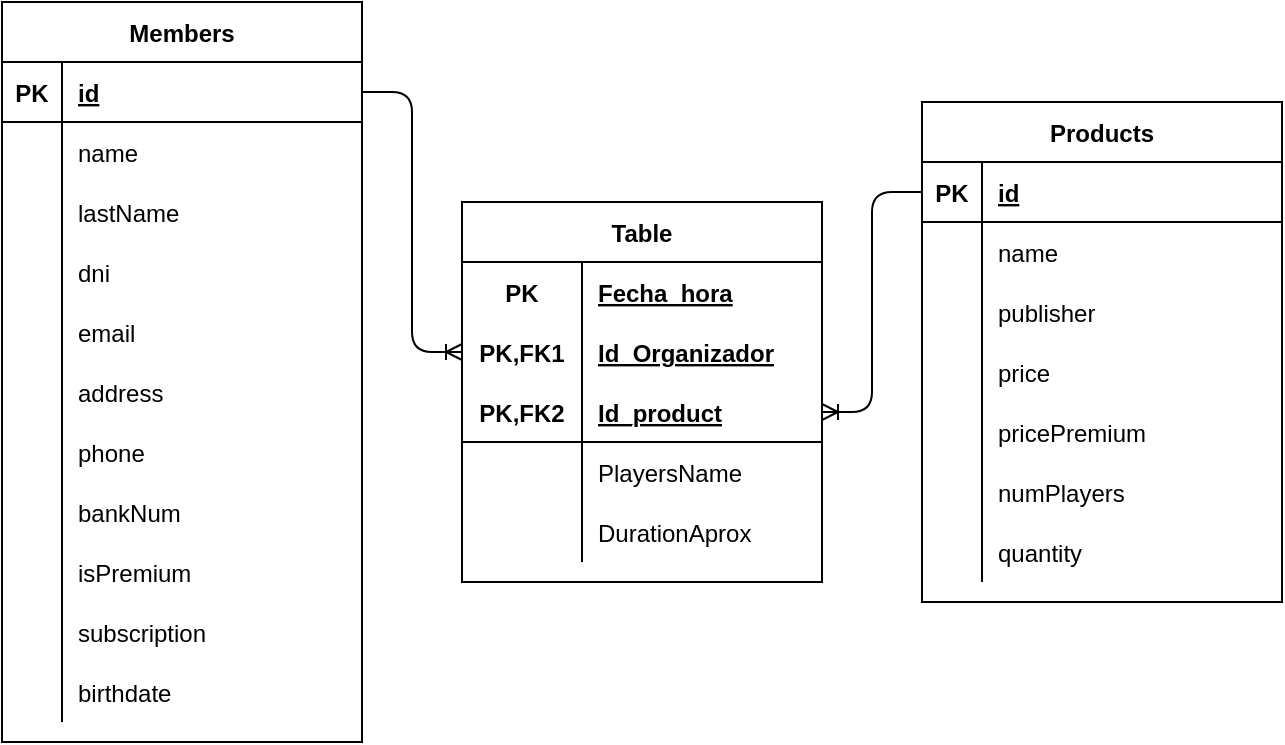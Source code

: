 <mxfile version="14.4.3" type="device"><diagram id="movliU8lVZD4vKm3XfLz" name="Página-1"><mxGraphModel dx="1422" dy="822" grid="1" gridSize="10" guides="1" tooltips="1" connect="1" arrows="1" fold="1" page="1" pageScale="1" pageWidth="827" pageHeight="1169" math="0" shadow="0"><root><mxCell id="0"/><mxCell id="1" parent="0"/><mxCell id="so0t14V8ChvN9asZdKyy-1" value="Members" style="shape=table;startSize=30;container=1;collapsible=1;childLayout=tableLayout;fixedRows=1;rowLines=0;fontStyle=1;align=center;resizeLast=1;" vertex="1" parent="1"><mxGeometry x="80" y="140" width="180" height="370" as="geometry"/></mxCell><mxCell id="so0t14V8ChvN9asZdKyy-2" value="" style="shape=partialRectangle;collapsible=0;dropTarget=0;pointerEvents=0;fillColor=none;top=0;left=0;bottom=1;right=0;points=[[0,0.5],[1,0.5]];portConstraint=eastwest;" vertex="1" parent="so0t14V8ChvN9asZdKyy-1"><mxGeometry y="30" width="180" height="30" as="geometry"/></mxCell><mxCell id="so0t14V8ChvN9asZdKyy-3" value="PK" style="shape=partialRectangle;connectable=0;fillColor=none;top=0;left=0;bottom=0;right=0;fontStyle=1;overflow=hidden;" vertex="1" parent="so0t14V8ChvN9asZdKyy-2"><mxGeometry width="30" height="30" as="geometry"/></mxCell><mxCell id="so0t14V8ChvN9asZdKyy-4" value="id" style="shape=partialRectangle;connectable=0;fillColor=none;top=0;left=0;bottom=0;right=0;align=left;spacingLeft=6;fontStyle=5;overflow=hidden;" vertex="1" parent="so0t14V8ChvN9asZdKyy-2"><mxGeometry x="30" width="150" height="30" as="geometry"/></mxCell><mxCell id="so0t14V8ChvN9asZdKyy-5" value="" style="shape=partialRectangle;collapsible=0;dropTarget=0;pointerEvents=0;fillColor=none;top=0;left=0;bottom=0;right=0;points=[[0,0.5],[1,0.5]];portConstraint=eastwest;" vertex="1" parent="so0t14V8ChvN9asZdKyy-1"><mxGeometry y="60" width="180" height="30" as="geometry"/></mxCell><mxCell id="so0t14V8ChvN9asZdKyy-6" value="" style="shape=partialRectangle;connectable=0;fillColor=none;top=0;left=0;bottom=0;right=0;editable=1;overflow=hidden;" vertex="1" parent="so0t14V8ChvN9asZdKyy-5"><mxGeometry width="30" height="30" as="geometry"/></mxCell><mxCell id="so0t14V8ChvN9asZdKyy-7" value="name" style="shape=partialRectangle;connectable=0;fillColor=none;top=0;left=0;bottom=0;right=0;align=left;spacingLeft=6;overflow=hidden;" vertex="1" parent="so0t14V8ChvN9asZdKyy-5"><mxGeometry x="30" width="150" height="30" as="geometry"/></mxCell><mxCell id="so0t14V8ChvN9asZdKyy-8" value="" style="shape=partialRectangle;collapsible=0;dropTarget=0;pointerEvents=0;fillColor=none;top=0;left=0;bottom=0;right=0;points=[[0,0.5],[1,0.5]];portConstraint=eastwest;" vertex="1" parent="so0t14V8ChvN9asZdKyy-1"><mxGeometry y="90" width="180" height="30" as="geometry"/></mxCell><mxCell id="so0t14V8ChvN9asZdKyy-9" value="" style="shape=partialRectangle;connectable=0;fillColor=none;top=0;left=0;bottom=0;right=0;editable=1;overflow=hidden;" vertex="1" parent="so0t14V8ChvN9asZdKyy-8"><mxGeometry width="30" height="30" as="geometry"/></mxCell><mxCell id="so0t14V8ChvN9asZdKyy-10" value="lastName" style="shape=partialRectangle;connectable=0;fillColor=none;top=0;left=0;bottom=0;right=0;align=left;spacingLeft=6;overflow=hidden;" vertex="1" parent="so0t14V8ChvN9asZdKyy-8"><mxGeometry x="30" width="150" height="30" as="geometry"/></mxCell><mxCell id="so0t14V8ChvN9asZdKyy-11" value="" style="shape=partialRectangle;collapsible=0;dropTarget=0;pointerEvents=0;fillColor=none;top=0;left=0;bottom=0;right=0;points=[[0,0.5],[1,0.5]];portConstraint=eastwest;" vertex="1" parent="so0t14V8ChvN9asZdKyy-1"><mxGeometry y="120" width="180" height="30" as="geometry"/></mxCell><mxCell id="so0t14V8ChvN9asZdKyy-12" value="" style="shape=partialRectangle;connectable=0;fillColor=none;top=0;left=0;bottom=0;right=0;editable=1;overflow=hidden;" vertex="1" parent="so0t14V8ChvN9asZdKyy-11"><mxGeometry width="30" height="30" as="geometry"/></mxCell><mxCell id="so0t14V8ChvN9asZdKyy-13" value="dni" style="shape=partialRectangle;connectable=0;fillColor=none;top=0;left=0;bottom=0;right=0;align=left;spacingLeft=6;overflow=hidden;" vertex="1" parent="so0t14V8ChvN9asZdKyy-11"><mxGeometry x="30" width="150" height="30" as="geometry"/></mxCell><mxCell id="so0t14V8ChvN9asZdKyy-39" style="shape=partialRectangle;collapsible=0;dropTarget=0;pointerEvents=0;fillColor=none;top=0;left=0;bottom=0;right=0;points=[[0,0.5],[1,0.5]];portConstraint=eastwest;" vertex="1" parent="so0t14V8ChvN9asZdKyy-1"><mxGeometry y="150" width="180" height="30" as="geometry"/></mxCell><mxCell id="so0t14V8ChvN9asZdKyy-40" style="shape=partialRectangle;connectable=0;fillColor=none;top=0;left=0;bottom=0;right=0;editable=1;overflow=hidden;" vertex="1" parent="so0t14V8ChvN9asZdKyy-39"><mxGeometry width="30" height="30" as="geometry"/></mxCell><mxCell id="so0t14V8ChvN9asZdKyy-41" value="email" style="shape=partialRectangle;connectable=0;fillColor=none;top=0;left=0;bottom=0;right=0;align=left;spacingLeft=6;overflow=hidden;" vertex="1" parent="so0t14V8ChvN9asZdKyy-39"><mxGeometry x="30" width="150" height="30" as="geometry"/></mxCell><mxCell id="so0t14V8ChvN9asZdKyy-42" style="shape=partialRectangle;collapsible=0;dropTarget=0;pointerEvents=0;fillColor=none;top=0;left=0;bottom=0;right=0;points=[[0,0.5],[1,0.5]];portConstraint=eastwest;" vertex="1" parent="so0t14V8ChvN9asZdKyy-1"><mxGeometry y="180" width="180" height="30" as="geometry"/></mxCell><mxCell id="so0t14V8ChvN9asZdKyy-43" style="shape=partialRectangle;connectable=0;fillColor=none;top=0;left=0;bottom=0;right=0;editable=1;overflow=hidden;" vertex="1" parent="so0t14V8ChvN9asZdKyy-42"><mxGeometry width="30" height="30" as="geometry"/></mxCell><mxCell id="so0t14V8ChvN9asZdKyy-44" value="address" style="shape=partialRectangle;connectable=0;fillColor=none;top=0;left=0;bottom=0;right=0;align=left;spacingLeft=6;overflow=hidden;" vertex="1" parent="so0t14V8ChvN9asZdKyy-42"><mxGeometry x="30" width="150" height="30" as="geometry"/></mxCell><mxCell id="so0t14V8ChvN9asZdKyy-45" style="shape=partialRectangle;collapsible=0;dropTarget=0;pointerEvents=0;fillColor=none;top=0;left=0;bottom=0;right=0;points=[[0,0.5],[1,0.5]];portConstraint=eastwest;" vertex="1" parent="so0t14V8ChvN9asZdKyy-1"><mxGeometry y="210" width="180" height="30" as="geometry"/></mxCell><mxCell id="so0t14V8ChvN9asZdKyy-46" style="shape=partialRectangle;connectable=0;fillColor=none;top=0;left=0;bottom=0;right=0;editable=1;overflow=hidden;" vertex="1" parent="so0t14V8ChvN9asZdKyy-45"><mxGeometry width="30" height="30" as="geometry"/></mxCell><mxCell id="so0t14V8ChvN9asZdKyy-47" value="phone" style="shape=partialRectangle;connectable=0;fillColor=none;top=0;left=0;bottom=0;right=0;align=left;spacingLeft=6;overflow=hidden;" vertex="1" parent="so0t14V8ChvN9asZdKyy-45"><mxGeometry x="30" width="150" height="30" as="geometry"/></mxCell><mxCell id="so0t14V8ChvN9asZdKyy-48" style="shape=partialRectangle;collapsible=0;dropTarget=0;pointerEvents=0;fillColor=none;top=0;left=0;bottom=0;right=0;points=[[0,0.5],[1,0.5]];portConstraint=eastwest;" vertex="1" parent="so0t14V8ChvN9asZdKyy-1"><mxGeometry y="240" width="180" height="30" as="geometry"/></mxCell><mxCell id="so0t14V8ChvN9asZdKyy-49" style="shape=partialRectangle;connectable=0;fillColor=none;top=0;left=0;bottom=0;right=0;editable=1;overflow=hidden;" vertex="1" parent="so0t14V8ChvN9asZdKyy-48"><mxGeometry width="30" height="30" as="geometry"/></mxCell><mxCell id="so0t14V8ChvN9asZdKyy-50" value="bankNum" style="shape=partialRectangle;connectable=0;fillColor=none;top=0;left=0;bottom=0;right=0;align=left;spacingLeft=6;overflow=hidden;" vertex="1" parent="so0t14V8ChvN9asZdKyy-48"><mxGeometry x="30" width="150" height="30" as="geometry"/></mxCell><mxCell id="so0t14V8ChvN9asZdKyy-51" style="shape=partialRectangle;collapsible=0;dropTarget=0;pointerEvents=0;fillColor=none;top=0;left=0;bottom=0;right=0;points=[[0,0.5],[1,0.5]];portConstraint=eastwest;" vertex="1" parent="so0t14V8ChvN9asZdKyy-1"><mxGeometry y="270" width="180" height="30" as="geometry"/></mxCell><mxCell id="so0t14V8ChvN9asZdKyy-52" style="shape=partialRectangle;connectable=0;fillColor=none;top=0;left=0;bottom=0;right=0;editable=1;overflow=hidden;" vertex="1" parent="so0t14V8ChvN9asZdKyy-51"><mxGeometry width="30" height="30" as="geometry"/></mxCell><mxCell id="so0t14V8ChvN9asZdKyy-53" value="isPremium" style="shape=partialRectangle;connectable=0;fillColor=none;top=0;left=0;bottom=0;right=0;align=left;spacingLeft=6;overflow=hidden;" vertex="1" parent="so0t14V8ChvN9asZdKyy-51"><mxGeometry x="30" width="150" height="30" as="geometry"/></mxCell><mxCell id="so0t14V8ChvN9asZdKyy-54" style="shape=partialRectangle;collapsible=0;dropTarget=0;pointerEvents=0;fillColor=none;top=0;left=0;bottom=0;right=0;points=[[0,0.5],[1,0.5]];portConstraint=eastwest;" vertex="1" parent="so0t14V8ChvN9asZdKyy-1"><mxGeometry y="300" width="180" height="30" as="geometry"/></mxCell><mxCell id="so0t14V8ChvN9asZdKyy-55" style="shape=partialRectangle;connectable=0;fillColor=none;top=0;left=0;bottom=0;right=0;editable=1;overflow=hidden;" vertex="1" parent="so0t14V8ChvN9asZdKyy-54"><mxGeometry width="30" height="30" as="geometry"/></mxCell><mxCell id="so0t14V8ChvN9asZdKyy-56" value="subscription" style="shape=partialRectangle;connectable=0;fillColor=none;top=0;left=0;bottom=0;right=0;align=left;spacingLeft=6;overflow=hidden;" vertex="1" parent="so0t14V8ChvN9asZdKyy-54"><mxGeometry x="30" width="150" height="30" as="geometry"/></mxCell><mxCell id="so0t14V8ChvN9asZdKyy-57" style="shape=partialRectangle;collapsible=0;dropTarget=0;pointerEvents=0;fillColor=none;top=0;left=0;bottom=0;right=0;points=[[0,0.5],[1,0.5]];portConstraint=eastwest;" vertex="1" parent="so0t14V8ChvN9asZdKyy-1"><mxGeometry y="330" width="180" height="30" as="geometry"/></mxCell><mxCell id="so0t14V8ChvN9asZdKyy-58" style="shape=partialRectangle;connectable=0;fillColor=none;top=0;left=0;bottom=0;right=0;editable=1;overflow=hidden;" vertex="1" parent="so0t14V8ChvN9asZdKyy-57"><mxGeometry width="30" height="30" as="geometry"/></mxCell><mxCell id="so0t14V8ChvN9asZdKyy-59" value="birthdate" style="shape=partialRectangle;connectable=0;fillColor=none;top=0;left=0;bottom=0;right=0;align=left;spacingLeft=6;overflow=hidden;" vertex="1" parent="so0t14V8ChvN9asZdKyy-57"><mxGeometry x="30" width="150" height="30" as="geometry"/></mxCell><mxCell id="so0t14V8ChvN9asZdKyy-14" value="Products" style="shape=table;startSize=30;container=1;collapsible=1;childLayout=tableLayout;fixedRows=1;rowLines=0;fontStyle=1;align=center;resizeLast=1;" vertex="1" parent="1"><mxGeometry x="540" y="190" width="180" height="250" as="geometry"/></mxCell><mxCell id="so0t14V8ChvN9asZdKyy-15" value="" style="shape=partialRectangle;collapsible=0;dropTarget=0;pointerEvents=0;fillColor=none;top=0;left=0;bottom=1;right=0;points=[[0,0.5],[1,0.5]];portConstraint=eastwest;" vertex="1" parent="so0t14V8ChvN9asZdKyy-14"><mxGeometry y="30" width="180" height="30" as="geometry"/></mxCell><mxCell id="so0t14V8ChvN9asZdKyy-16" value="PK" style="shape=partialRectangle;connectable=0;fillColor=none;top=0;left=0;bottom=0;right=0;fontStyle=1;overflow=hidden;" vertex="1" parent="so0t14V8ChvN9asZdKyy-15"><mxGeometry width="30" height="30" as="geometry"/></mxCell><mxCell id="so0t14V8ChvN9asZdKyy-17" value="id" style="shape=partialRectangle;connectable=0;fillColor=none;top=0;left=0;bottom=0;right=0;align=left;spacingLeft=6;fontStyle=5;overflow=hidden;" vertex="1" parent="so0t14V8ChvN9asZdKyy-15"><mxGeometry x="30" width="150" height="30" as="geometry"/></mxCell><mxCell id="so0t14V8ChvN9asZdKyy-18" value="" style="shape=partialRectangle;collapsible=0;dropTarget=0;pointerEvents=0;fillColor=none;top=0;left=0;bottom=0;right=0;points=[[0,0.5],[1,0.5]];portConstraint=eastwest;" vertex="1" parent="so0t14V8ChvN9asZdKyy-14"><mxGeometry y="60" width="180" height="30" as="geometry"/></mxCell><mxCell id="so0t14V8ChvN9asZdKyy-19" value="" style="shape=partialRectangle;connectable=0;fillColor=none;top=0;left=0;bottom=0;right=0;editable=1;overflow=hidden;" vertex="1" parent="so0t14V8ChvN9asZdKyy-18"><mxGeometry width="30" height="30" as="geometry"/></mxCell><mxCell id="so0t14V8ChvN9asZdKyy-20" value="name" style="shape=partialRectangle;connectable=0;fillColor=none;top=0;left=0;bottom=0;right=0;align=left;spacingLeft=6;overflow=hidden;" vertex="1" parent="so0t14V8ChvN9asZdKyy-18"><mxGeometry x="30" width="150" height="30" as="geometry"/></mxCell><mxCell id="so0t14V8ChvN9asZdKyy-21" value="" style="shape=partialRectangle;collapsible=0;dropTarget=0;pointerEvents=0;fillColor=none;top=0;left=0;bottom=0;right=0;points=[[0,0.5],[1,0.5]];portConstraint=eastwest;" vertex="1" parent="so0t14V8ChvN9asZdKyy-14"><mxGeometry y="90" width="180" height="30" as="geometry"/></mxCell><mxCell id="so0t14V8ChvN9asZdKyy-22" value="" style="shape=partialRectangle;connectable=0;fillColor=none;top=0;left=0;bottom=0;right=0;editable=1;overflow=hidden;" vertex="1" parent="so0t14V8ChvN9asZdKyy-21"><mxGeometry width="30" height="30" as="geometry"/></mxCell><mxCell id="so0t14V8ChvN9asZdKyy-23" value="publisher" style="shape=partialRectangle;connectable=0;fillColor=none;top=0;left=0;bottom=0;right=0;align=left;spacingLeft=6;overflow=hidden;" vertex="1" parent="so0t14V8ChvN9asZdKyy-21"><mxGeometry x="30" width="150" height="30" as="geometry"/></mxCell><mxCell id="so0t14V8ChvN9asZdKyy-24" value="" style="shape=partialRectangle;collapsible=0;dropTarget=0;pointerEvents=0;fillColor=none;top=0;left=0;bottom=0;right=0;points=[[0,0.5],[1,0.5]];portConstraint=eastwest;" vertex="1" parent="so0t14V8ChvN9asZdKyy-14"><mxGeometry y="120" width="180" height="30" as="geometry"/></mxCell><mxCell id="so0t14V8ChvN9asZdKyy-25" value="" style="shape=partialRectangle;connectable=0;fillColor=none;top=0;left=0;bottom=0;right=0;editable=1;overflow=hidden;" vertex="1" parent="so0t14V8ChvN9asZdKyy-24"><mxGeometry width="30" height="30" as="geometry"/></mxCell><mxCell id="so0t14V8ChvN9asZdKyy-26" value="price" style="shape=partialRectangle;connectable=0;fillColor=none;top=0;left=0;bottom=0;right=0;align=left;spacingLeft=6;overflow=hidden;" vertex="1" parent="so0t14V8ChvN9asZdKyy-24"><mxGeometry x="30" width="150" height="30" as="geometry"/></mxCell><mxCell id="so0t14V8ChvN9asZdKyy-27" style="shape=partialRectangle;collapsible=0;dropTarget=0;pointerEvents=0;fillColor=none;top=0;left=0;bottom=0;right=0;points=[[0,0.5],[1,0.5]];portConstraint=eastwest;" vertex="1" parent="so0t14V8ChvN9asZdKyy-14"><mxGeometry y="150" width="180" height="30" as="geometry"/></mxCell><mxCell id="so0t14V8ChvN9asZdKyy-28" style="shape=partialRectangle;connectable=0;fillColor=none;top=0;left=0;bottom=0;right=0;editable=1;overflow=hidden;" vertex="1" parent="so0t14V8ChvN9asZdKyy-27"><mxGeometry width="30" height="30" as="geometry"/></mxCell><mxCell id="so0t14V8ChvN9asZdKyy-29" value="pricePremium" style="shape=partialRectangle;connectable=0;fillColor=none;top=0;left=0;bottom=0;right=0;align=left;spacingLeft=6;overflow=hidden;" vertex="1" parent="so0t14V8ChvN9asZdKyy-27"><mxGeometry x="30" width="150" height="30" as="geometry"/></mxCell><mxCell id="so0t14V8ChvN9asZdKyy-30" style="shape=partialRectangle;collapsible=0;dropTarget=0;pointerEvents=0;fillColor=none;top=0;left=0;bottom=0;right=0;points=[[0,0.5],[1,0.5]];portConstraint=eastwest;" vertex="1" parent="so0t14V8ChvN9asZdKyy-14"><mxGeometry y="180" width="180" height="30" as="geometry"/></mxCell><mxCell id="so0t14V8ChvN9asZdKyy-31" style="shape=partialRectangle;connectable=0;fillColor=none;top=0;left=0;bottom=0;right=0;editable=1;overflow=hidden;" vertex="1" parent="so0t14V8ChvN9asZdKyy-30"><mxGeometry width="30" height="30" as="geometry"/></mxCell><mxCell id="so0t14V8ChvN9asZdKyy-32" value="numPlayers" style="shape=partialRectangle;connectable=0;fillColor=none;top=0;left=0;bottom=0;right=0;align=left;spacingLeft=6;overflow=hidden;" vertex="1" parent="so0t14V8ChvN9asZdKyy-30"><mxGeometry x="30" width="150" height="30" as="geometry"/></mxCell><mxCell id="so0t14V8ChvN9asZdKyy-33" style="shape=partialRectangle;collapsible=0;dropTarget=0;pointerEvents=0;fillColor=none;top=0;left=0;bottom=0;right=0;points=[[0,0.5],[1,0.5]];portConstraint=eastwest;" vertex="1" parent="so0t14V8ChvN9asZdKyy-14"><mxGeometry y="210" width="180" height="30" as="geometry"/></mxCell><mxCell id="so0t14V8ChvN9asZdKyy-34" style="shape=partialRectangle;connectable=0;fillColor=none;top=0;left=0;bottom=0;right=0;editable=1;overflow=hidden;" vertex="1" parent="so0t14V8ChvN9asZdKyy-33"><mxGeometry width="30" height="30" as="geometry"/></mxCell><mxCell id="so0t14V8ChvN9asZdKyy-35" value="quantity" style="shape=partialRectangle;connectable=0;fillColor=none;top=0;left=0;bottom=0;right=0;align=left;spacingLeft=6;overflow=hidden;" vertex="1" parent="so0t14V8ChvN9asZdKyy-33"><mxGeometry x="30" width="150" height="30" as="geometry"/></mxCell><mxCell id="so0t14V8ChvN9asZdKyy-60" value="Table" style="shape=table;startSize=30;container=1;collapsible=1;childLayout=tableLayout;fixedRows=1;rowLines=0;fontStyle=1;align=center;resizeLast=1;" vertex="1" parent="1"><mxGeometry x="310" y="240" width="180" height="190" as="geometry"/></mxCell><mxCell id="so0t14V8ChvN9asZdKyy-73" style="shape=partialRectangle;collapsible=0;dropTarget=0;pointerEvents=0;fillColor=none;top=0;left=0;bottom=0;right=0;points=[[0,0.5],[1,0.5]];portConstraint=eastwest;" vertex="1" parent="so0t14V8ChvN9asZdKyy-60"><mxGeometry y="30" width="180" height="30" as="geometry"/></mxCell><mxCell id="so0t14V8ChvN9asZdKyy-74" value="PK" style="shape=partialRectangle;connectable=0;fillColor=none;top=0;left=0;bottom=0;right=0;fontStyle=1;overflow=hidden;" vertex="1" parent="so0t14V8ChvN9asZdKyy-73"><mxGeometry width="60" height="30" as="geometry"/></mxCell><mxCell id="so0t14V8ChvN9asZdKyy-75" value="Fecha_hora" style="shape=partialRectangle;connectable=0;fillColor=none;top=0;left=0;bottom=0;right=0;align=left;spacingLeft=6;fontStyle=5;overflow=hidden;" vertex="1" parent="so0t14V8ChvN9asZdKyy-73"><mxGeometry x="60" width="120" height="30" as="geometry"/></mxCell><mxCell id="so0t14V8ChvN9asZdKyy-61" value="" style="shape=partialRectangle;collapsible=0;dropTarget=0;pointerEvents=0;fillColor=none;top=0;left=0;bottom=0;right=0;points=[[0,0.5],[1,0.5]];portConstraint=eastwest;" vertex="1" parent="so0t14V8ChvN9asZdKyy-60"><mxGeometry y="60" width="180" height="30" as="geometry"/></mxCell><mxCell id="so0t14V8ChvN9asZdKyy-62" value="PK,FK1" style="shape=partialRectangle;connectable=0;fillColor=none;top=0;left=0;bottom=0;right=0;fontStyle=1;overflow=hidden;" vertex="1" parent="so0t14V8ChvN9asZdKyy-61"><mxGeometry width="60" height="30" as="geometry"/></mxCell><mxCell id="so0t14V8ChvN9asZdKyy-63" value="Id_Organizador" style="shape=partialRectangle;connectable=0;fillColor=none;top=0;left=0;bottom=0;right=0;align=left;spacingLeft=6;fontStyle=5;overflow=hidden;" vertex="1" parent="so0t14V8ChvN9asZdKyy-61"><mxGeometry x="60" width="120" height="30" as="geometry"/></mxCell><mxCell id="so0t14V8ChvN9asZdKyy-64" value="" style="shape=partialRectangle;collapsible=0;dropTarget=0;pointerEvents=0;fillColor=none;top=0;left=0;bottom=1;right=0;points=[[0,0.5],[1,0.5]];portConstraint=eastwest;" vertex="1" parent="so0t14V8ChvN9asZdKyy-60"><mxGeometry y="90" width="180" height="30" as="geometry"/></mxCell><mxCell id="so0t14V8ChvN9asZdKyy-65" value="PK,FK2" style="shape=partialRectangle;connectable=0;fillColor=none;top=0;left=0;bottom=0;right=0;fontStyle=1;overflow=hidden;" vertex="1" parent="so0t14V8ChvN9asZdKyy-64"><mxGeometry width="60" height="30" as="geometry"/></mxCell><mxCell id="so0t14V8ChvN9asZdKyy-66" value="Id_product" style="shape=partialRectangle;connectable=0;fillColor=none;top=0;left=0;bottom=0;right=0;align=left;spacingLeft=6;fontStyle=5;overflow=hidden;" vertex="1" parent="so0t14V8ChvN9asZdKyy-64"><mxGeometry x="60" width="120" height="30" as="geometry"/></mxCell><mxCell id="so0t14V8ChvN9asZdKyy-67" value="" style="shape=partialRectangle;collapsible=0;dropTarget=0;pointerEvents=0;fillColor=none;top=0;left=0;bottom=0;right=0;points=[[0,0.5],[1,0.5]];portConstraint=eastwest;" vertex="1" parent="so0t14V8ChvN9asZdKyy-60"><mxGeometry y="120" width="180" height="30" as="geometry"/></mxCell><mxCell id="so0t14V8ChvN9asZdKyy-68" value="" style="shape=partialRectangle;connectable=0;fillColor=none;top=0;left=0;bottom=0;right=0;editable=1;overflow=hidden;" vertex="1" parent="so0t14V8ChvN9asZdKyy-67"><mxGeometry width="60" height="30" as="geometry"/></mxCell><mxCell id="so0t14V8ChvN9asZdKyy-69" value="PlayersName" style="shape=partialRectangle;connectable=0;fillColor=none;top=0;left=0;bottom=0;right=0;align=left;spacingLeft=6;overflow=hidden;" vertex="1" parent="so0t14V8ChvN9asZdKyy-67"><mxGeometry x="60" width="120" height="30" as="geometry"/></mxCell><mxCell id="so0t14V8ChvN9asZdKyy-70" value="" style="shape=partialRectangle;collapsible=0;dropTarget=0;pointerEvents=0;fillColor=none;top=0;left=0;bottom=0;right=0;points=[[0,0.5],[1,0.5]];portConstraint=eastwest;" vertex="1" parent="so0t14V8ChvN9asZdKyy-60"><mxGeometry y="150" width="180" height="30" as="geometry"/></mxCell><mxCell id="so0t14V8ChvN9asZdKyy-71" value="" style="shape=partialRectangle;connectable=0;fillColor=none;top=0;left=0;bottom=0;right=0;editable=1;overflow=hidden;" vertex="1" parent="so0t14V8ChvN9asZdKyy-70"><mxGeometry width="60" height="30" as="geometry"/></mxCell><mxCell id="so0t14V8ChvN9asZdKyy-72" value="DurationAprox" style="shape=partialRectangle;connectable=0;fillColor=none;top=0;left=0;bottom=0;right=0;align=left;spacingLeft=6;overflow=hidden;" vertex="1" parent="so0t14V8ChvN9asZdKyy-70"><mxGeometry x="60" width="120" height="30" as="geometry"/></mxCell><mxCell id="so0t14V8ChvN9asZdKyy-76" style="edgeStyle=orthogonalEdgeStyle;rounded=1;orthogonalLoop=1;jettySize=auto;html=1;exitX=0;exitY=0.5;exitDx=0;exitDy=0;entryX=1;entryY=0.5;entryDx=0;entryDy=0;endArrow=ERoneToMany;endFill=0;" edge="1" parent="1" source="so0t14V8ChvN9asZdKyy-15" target="so0t14V8ChvN9asZdKyy-64"><mxGeometry relative="1" as="geometry"/></mxCell><mxCell id="so0t14V8ChvN9asZdKyy-77" style="edgeStyle=orthogonalEdgeStyle;rounded=1;orthogonalLoop=1;jettySize=auto;html=1;exitX=1;exitY=0.5;exitDx=0;exitDy=0;entryX=0;entryY=0.5;entryDx=0;entryDy=0;endArrow=ERoneToMany;endFill=0;strokeColor=#000000;" edge="1" parent="1" source="so0t14V8ChvN9asZdKyy-2" target="so0t14V8ChvN9asZdKyy-61"><mxGeometry relative="1" as="geometry"/></mxCell></root></mxGraphModel></diagram></mxfile>